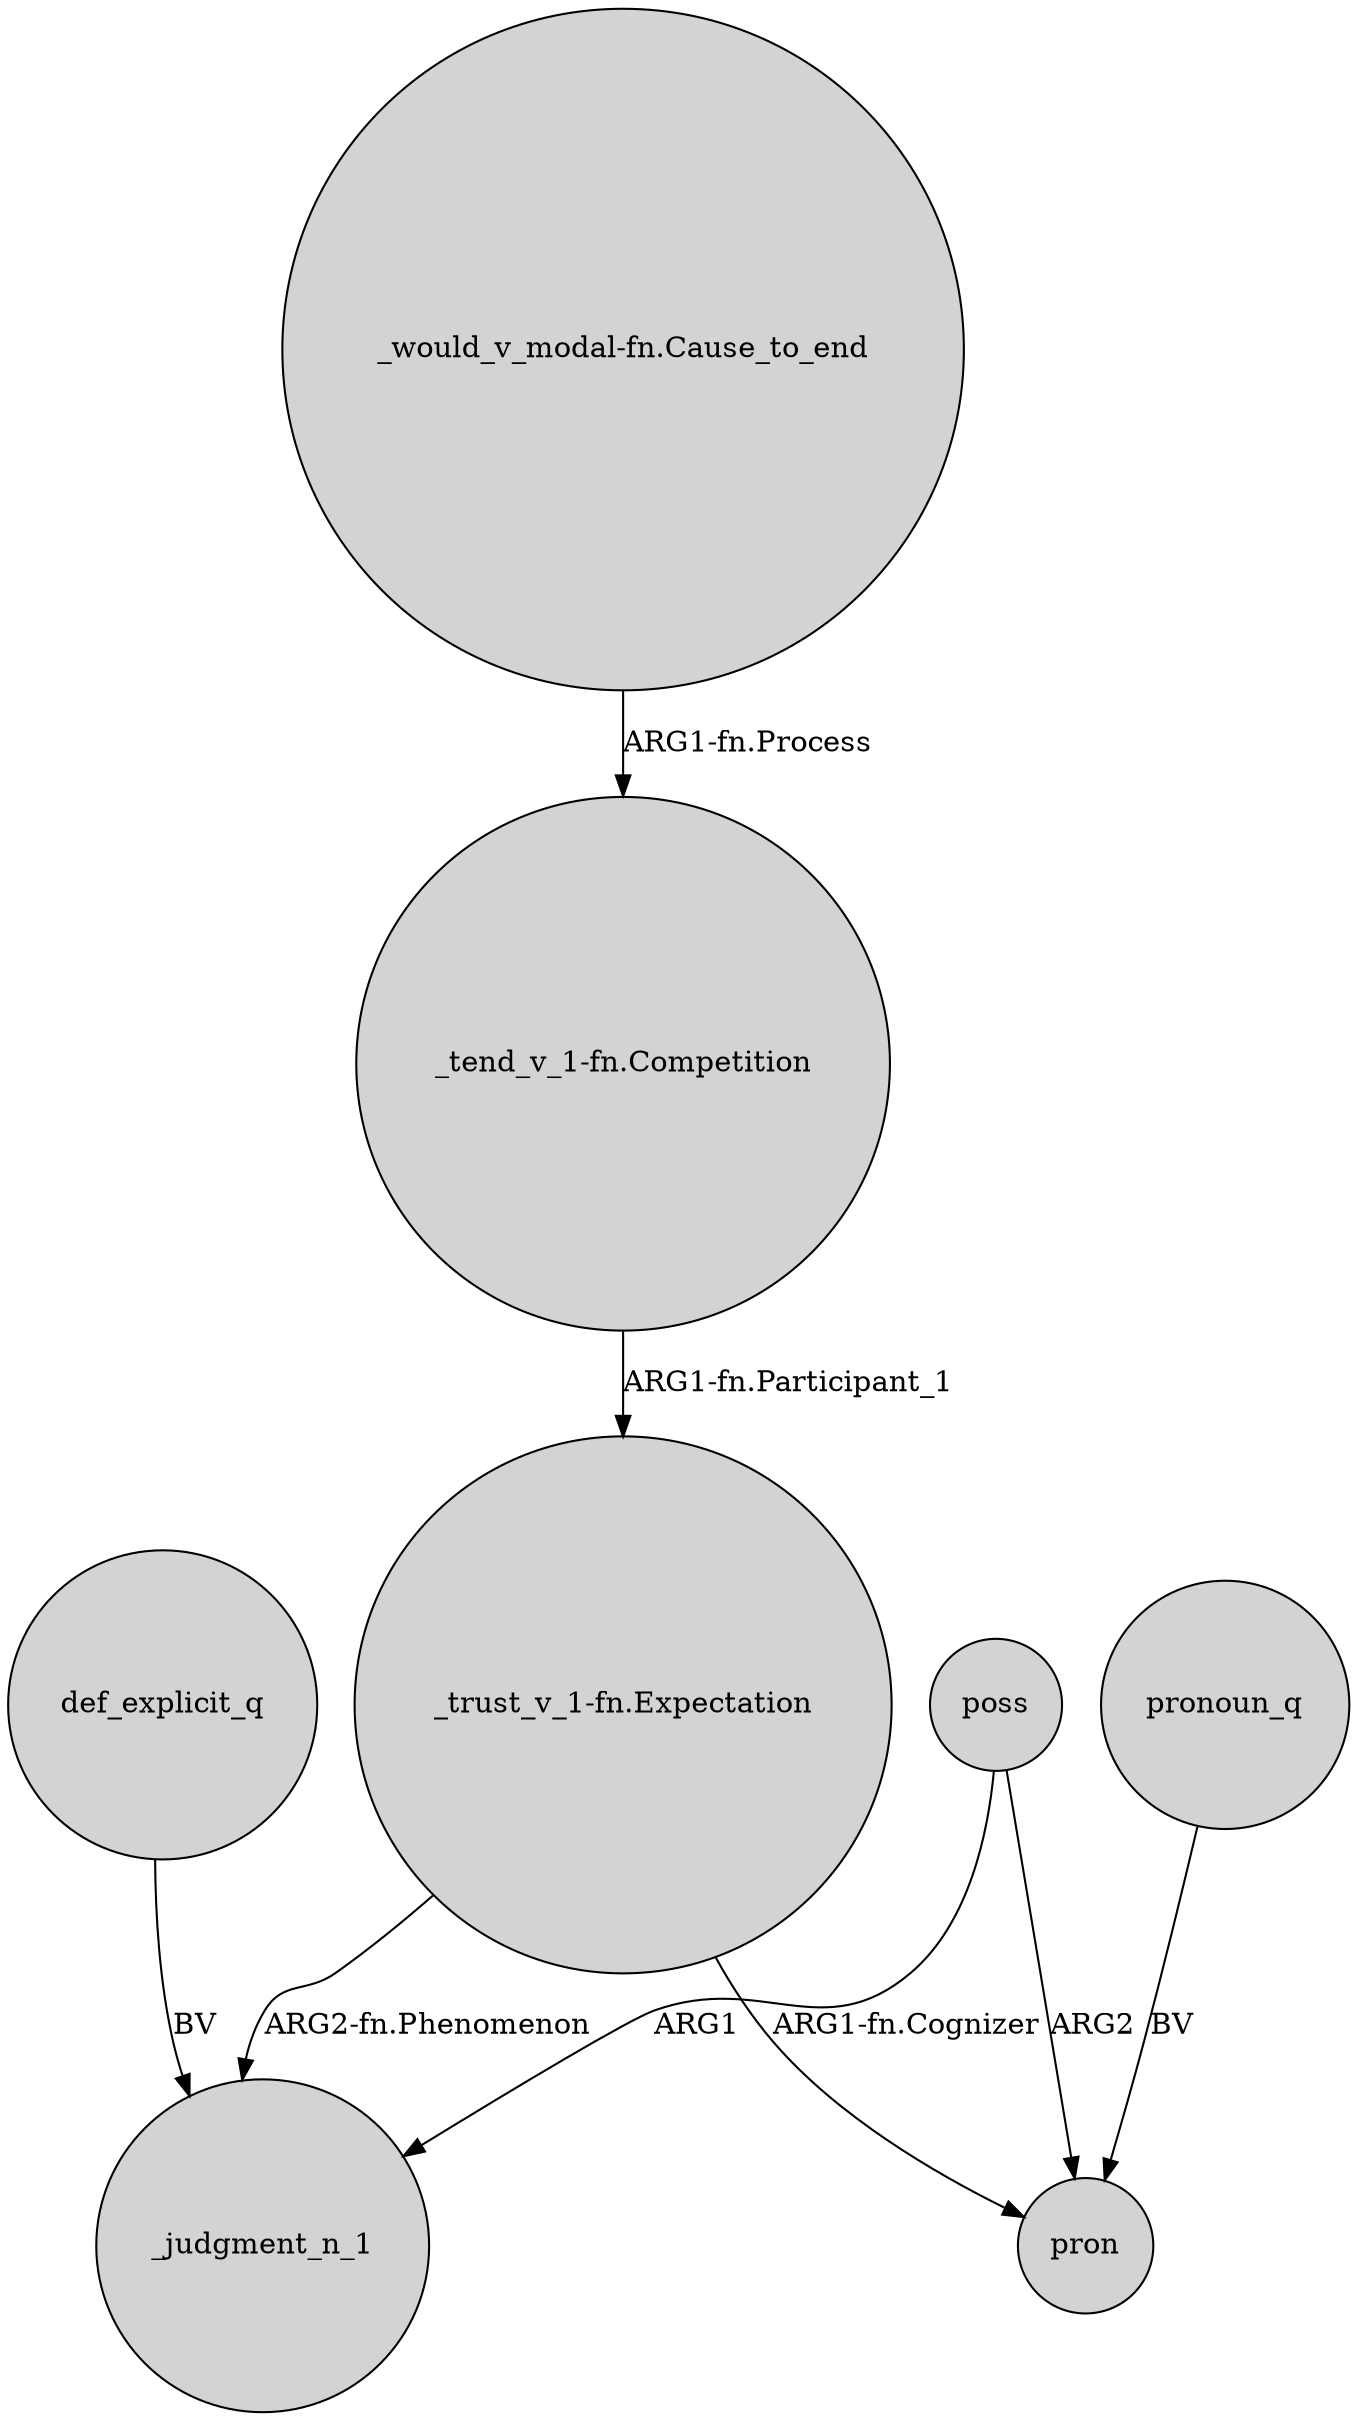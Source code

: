 digraph {
	node [shape=circle style=filled]
	"_would_v_modal-fn.Cause_to_end" -> "_tend_v_1-fn.Competition" [label="ARG1-fn.Process"]
	"_trust_v_1-fn.Expectation" -> pron [label="ARG1-fn.Cognizer"]
	"_trust_v_1-fn.Expectation" -> _judgment_n_1 [label="ARG2-fn.Phenomenon"]
	def_explicit_q -> _judgment_n_1 [label=BV]
	poss -> _judgment_n_1 [label=ARG1]
	pronoun_q -> pron [label=BV]
	poss -> pron [label=ARG2]
	"_tend_v_1-fn.Competition" -> "_trust_v_1-fn.Expectation" [label="ARG1-fn.Participant_1"]
}
